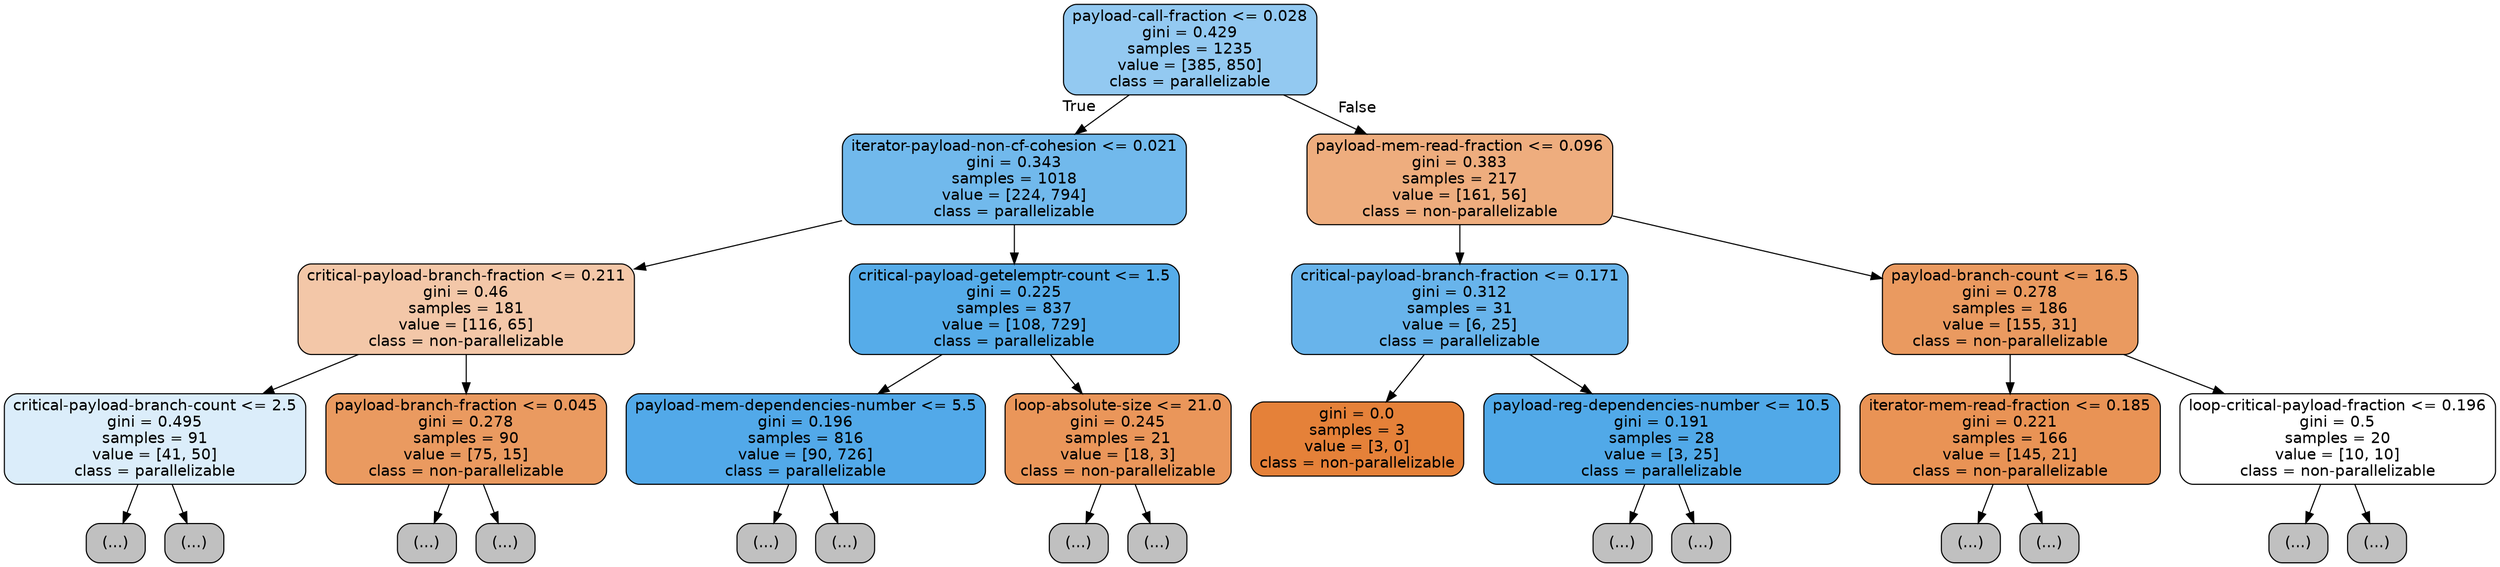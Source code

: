 digraph Tree {
node [shape=box, style="filled, rounded", color="black", fontname=helvetica] ;
edge [fontname=helvetica] ;
0 [label="payload-call-fraction <= 0.028\ngini = 0.429\nsamples = 1235\nvalue = [385, 850]\nclass = parallelizable", fillcolor="#399de58b"] ;
1 [label="iterator-payload-non-cf-cohesion <= 0.021\ngini = 0.343\nsamples = 1018\nvalue = [224, 794]\nclass = parallelizable", fillcolor="#399de5b7"] ;
0 -> 1 [labeldistance=2.5, labelangle=45, headlabel="True"] ;
2 [label="critical-payload-branch-fraction <= 0.211\ngini = 0.46\nsamples = 181\nvalue = [116, 65]\nclass = non-parallelizable", fillcolor="#e5813970"] ;
1 -> 2 ;
3 [label="critical-payload-branch-count <= 2.5\ngini = 0.495\nsamples = 91\nvalue = [41, 50]\nclass = parallelizable", fillcolor="#399de52e"] ;
2 -> 3 ;
4 [label="(...)", fillcolor="#C0C0C0"] ;
3 -> 4 ;
27 [label="(...)", fillcolor="#C0C0C0"] ;
3 -> 27 ;
32 [label="payload-branch-fraction <= 0.045\ngini = 0.278\nsamples = 90\nvalue = [75, 15]\nclass = non-parallelizable", fillcolor="#e58139cc"] ;
2 -> 32 ;
33 [label="(...)", fillcolor="#C0C0C0"] ;
32 -> 33 ;
34 [label="(...)", fillcolor="#C0C0C0"] ;
32 -> 34 ;
49 [label="critical-payload-getelemptr-count <= 1.5\ngini = 0.225\nsamples = 837\nvalue = [108, 729]\nclass = parallelizable", fillcolor="#399de5d9"] ;
1 -> 49 ;
50 [label="payload-mem-dependencies-number <= 5.5\ngini = 0.196\nsamples = 816\nvalue = [90, 726]\nclass = parallelizable", fillcolor="#399de5df"] ;
49 -> 50 ;
51 [label="(...)", fillcolor="#C0C0C0"] ;
50 -> 51 ;
130 [label="(...)", fillcolor="#C0C0C0"] ;
50 -> 130 ;
175 [label="loop-absolute-size <= 21.0\ngini = 0.245\nsamples = 21\nvalue = [18, 3]\nclass = non-parallelizable", fillcolor="#e58139d4"] ;
49 -> 175 ;
176 [label="(...)", fillcolor="#C0C0C0"] ;
175 -> 176 ;
177 [label="(...)", fillcolor="#C0C0C0"] ;
175 -> 177 ;
182 [label="payload-mem-read-fraction <= 0.096\ngini = 0.383\nsamples = 217\nvalue = [161, 56]\nclass = non-parallelizable", fillcolor="#e58139a6"] ;
0 -> 182 [labeldistance=2.5, labelangle=-45, headlabel="False"] ;
183 [label="critical-payload-branch-fraction <= 0.171\ngini = 0.312\nsamples = 31\nvalue = [6, 25]\nclass = parallelizable", fillcolor="#399de5c2"] ;
182 -> 183 ;
184 [label="gini = 0.0\nsamples = 3\nvalue = [3, 0]\nclass = non-parallelizable", fillcolor="#e58139ff"] ;
183 -> 184 ;
185 [label="payload-reg-dependencies-number <= 10.5\ngini = 0.191\nsamples = 28\nvalue = [3, 25]\nclass = parallelizable", fillcolor="#399de5e0"] ;
183 -> 185 ;
186 [label="(...)", fillcolor="#C0C0C0"] ;
185 -> 186 ;
187 [label="(...)", fillcolor="#C0C0C0"] ;
185 -> 187 ;
190 [label="payload-branch-count <= 16.5\ngini = 0.278\nsamples = 186\nvalue = [155, 31]\nclass = non-parallelizable", fillcolor="#e58139cc"] ;
182 -> 190 ;
191 [label="iterator-mem-read-fraction <= 0.185\ngini = 0.221\nsamples = 166\nvalue = [145, 21]\nclass = non-parallelizable", fillcolor="#e58139da"] ;
190 -> 191 ;
192 [label="(...)", fillcolor="#C0C0C0"] ;
191 -> 192 ;
217 [label="(...)", fillcolor="#C0C0C0"] ;
191 -> 217 ;
228 [label="loop-critical-payload-fraction <= 0.196\ngini = 0.5\nsamples = 20\nvalue = [10, 10]\nclass = non-parallelizable", fillcolor="#e5813900"] ;
190 -> 228 ;
229 [label="(...)", fillcolor="#C0C0C0"] ;
228 -> 229 ;
236 [label="(...)", fillcolor="#C0C0C0"] ;
228 -> 236 ;
}